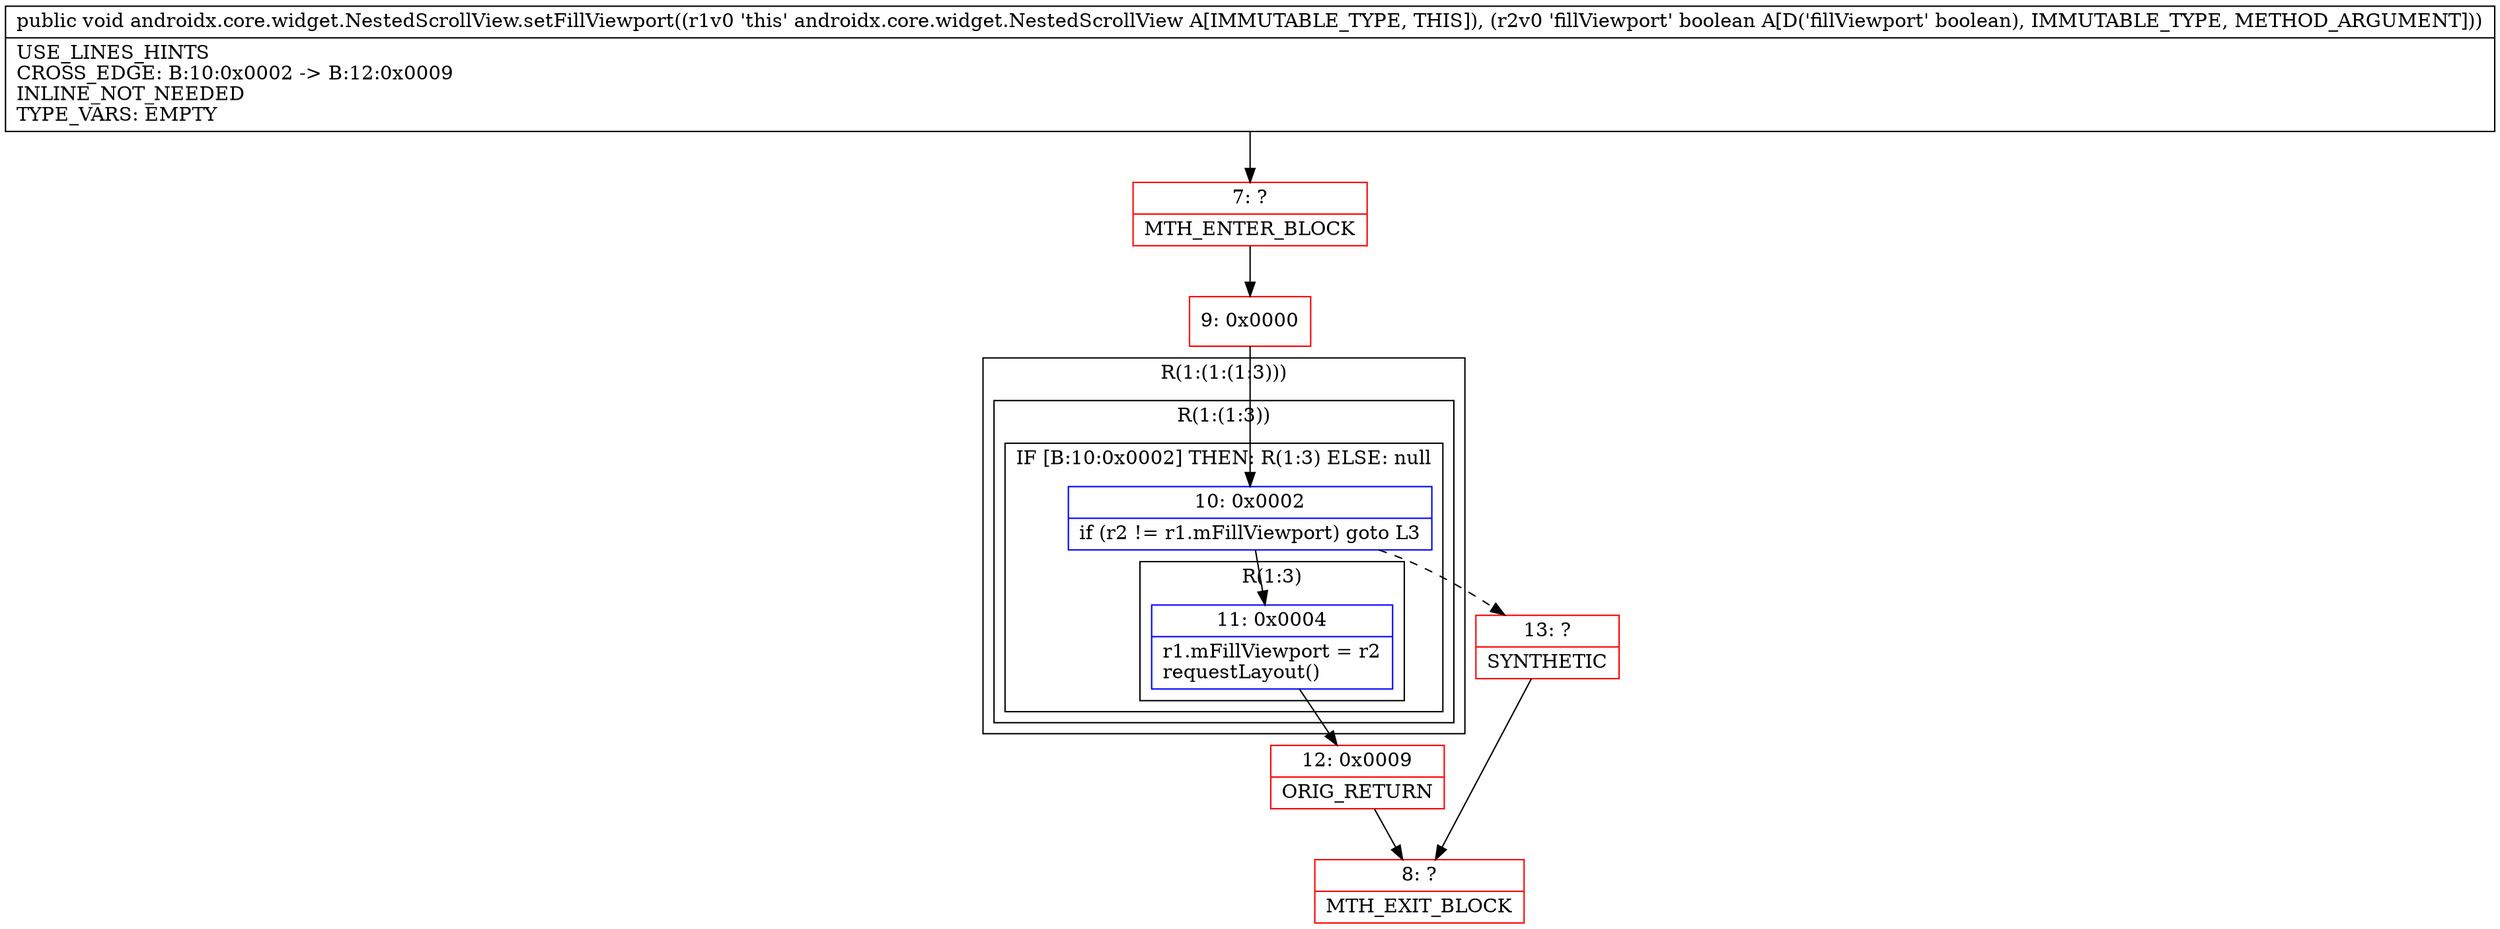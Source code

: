 digraph "CFG forandroidx.core.widget.NestedScrollView.setFillViewport(Z)V" {
subgraph cluster_Region_298138282 {
label = "R(1:(1:(1:3)))";
node [shape=record,color=blue];
subgraph cluster_Region_1320671767 {
label = "R(1:(1:3))";
node [shape=record,color=blue];
subgraph cluster_IfRegion_319173515 {
label = "IF [B:10:0x0002] THEN: R(1:3) ELSE: null";
node [shape=record,color=blue];
Node_10 [shape=record,label="{10\:\ 0x0002|if (r2 != r1.mFillViewport) goto L3\l}"];
subgraph cluster_Region_947523475 {
label = "R(1:3)";
node [shape=record,color=blue];
Node_11 [shape=record,label="{11\:\ 0x0004|r1.mFillViewport = r2\lrequestLayout()\l}"];
}
}
}
}
Node_7 [shape=record,color=red,label="{7\:\ ?|MTH_ENTER_BLOCK\l}"];
Node_9 [shape=record,color=red,label="{9\:\ 0x0000}"];
Node_12 [shape=record,color=red,label="{12\:\ 0x0009|ORIG_RETURN\l}"];
Node_8 [shape=record,color=red,label="{8\:\ ?|MTH_EXIT_BLOCK\l}"];
Node_13 [shape=record,color=red,label="{13\:\ ?|SYNTHETIC\l}"];
MethodNode[shape=record,label="{public void androidx.core.widget.NestedScrollView.setFillViewport((r1v0 'this' androidx.core.widget.NestedScrollView A[IMMUTABLE_TYPE, THIS]), (r2v0 'fillViewport' boolean A[D('fillViewport' boolean), IMMUTABLE_TYPE, METHOD_ARGUMENT]))  | USE_LINES_HINTS\lCROSS_EDGE: B:10:0x0002 \-\> B:12:0x0009\lINLINE_NOT_NEEDED\lTYPE_VARS: EMPTY\l}"];
MethodNode -> Node_7;Node_10 -> Node_11;
Node_10 -> Node_13[style=dashed];
Node_11 -> Node_12;
Node_7 -> Node_9;
Node_9 -> Node_10;
Node_12 -> Node_8;
Node_13 -> Node_8;
}

